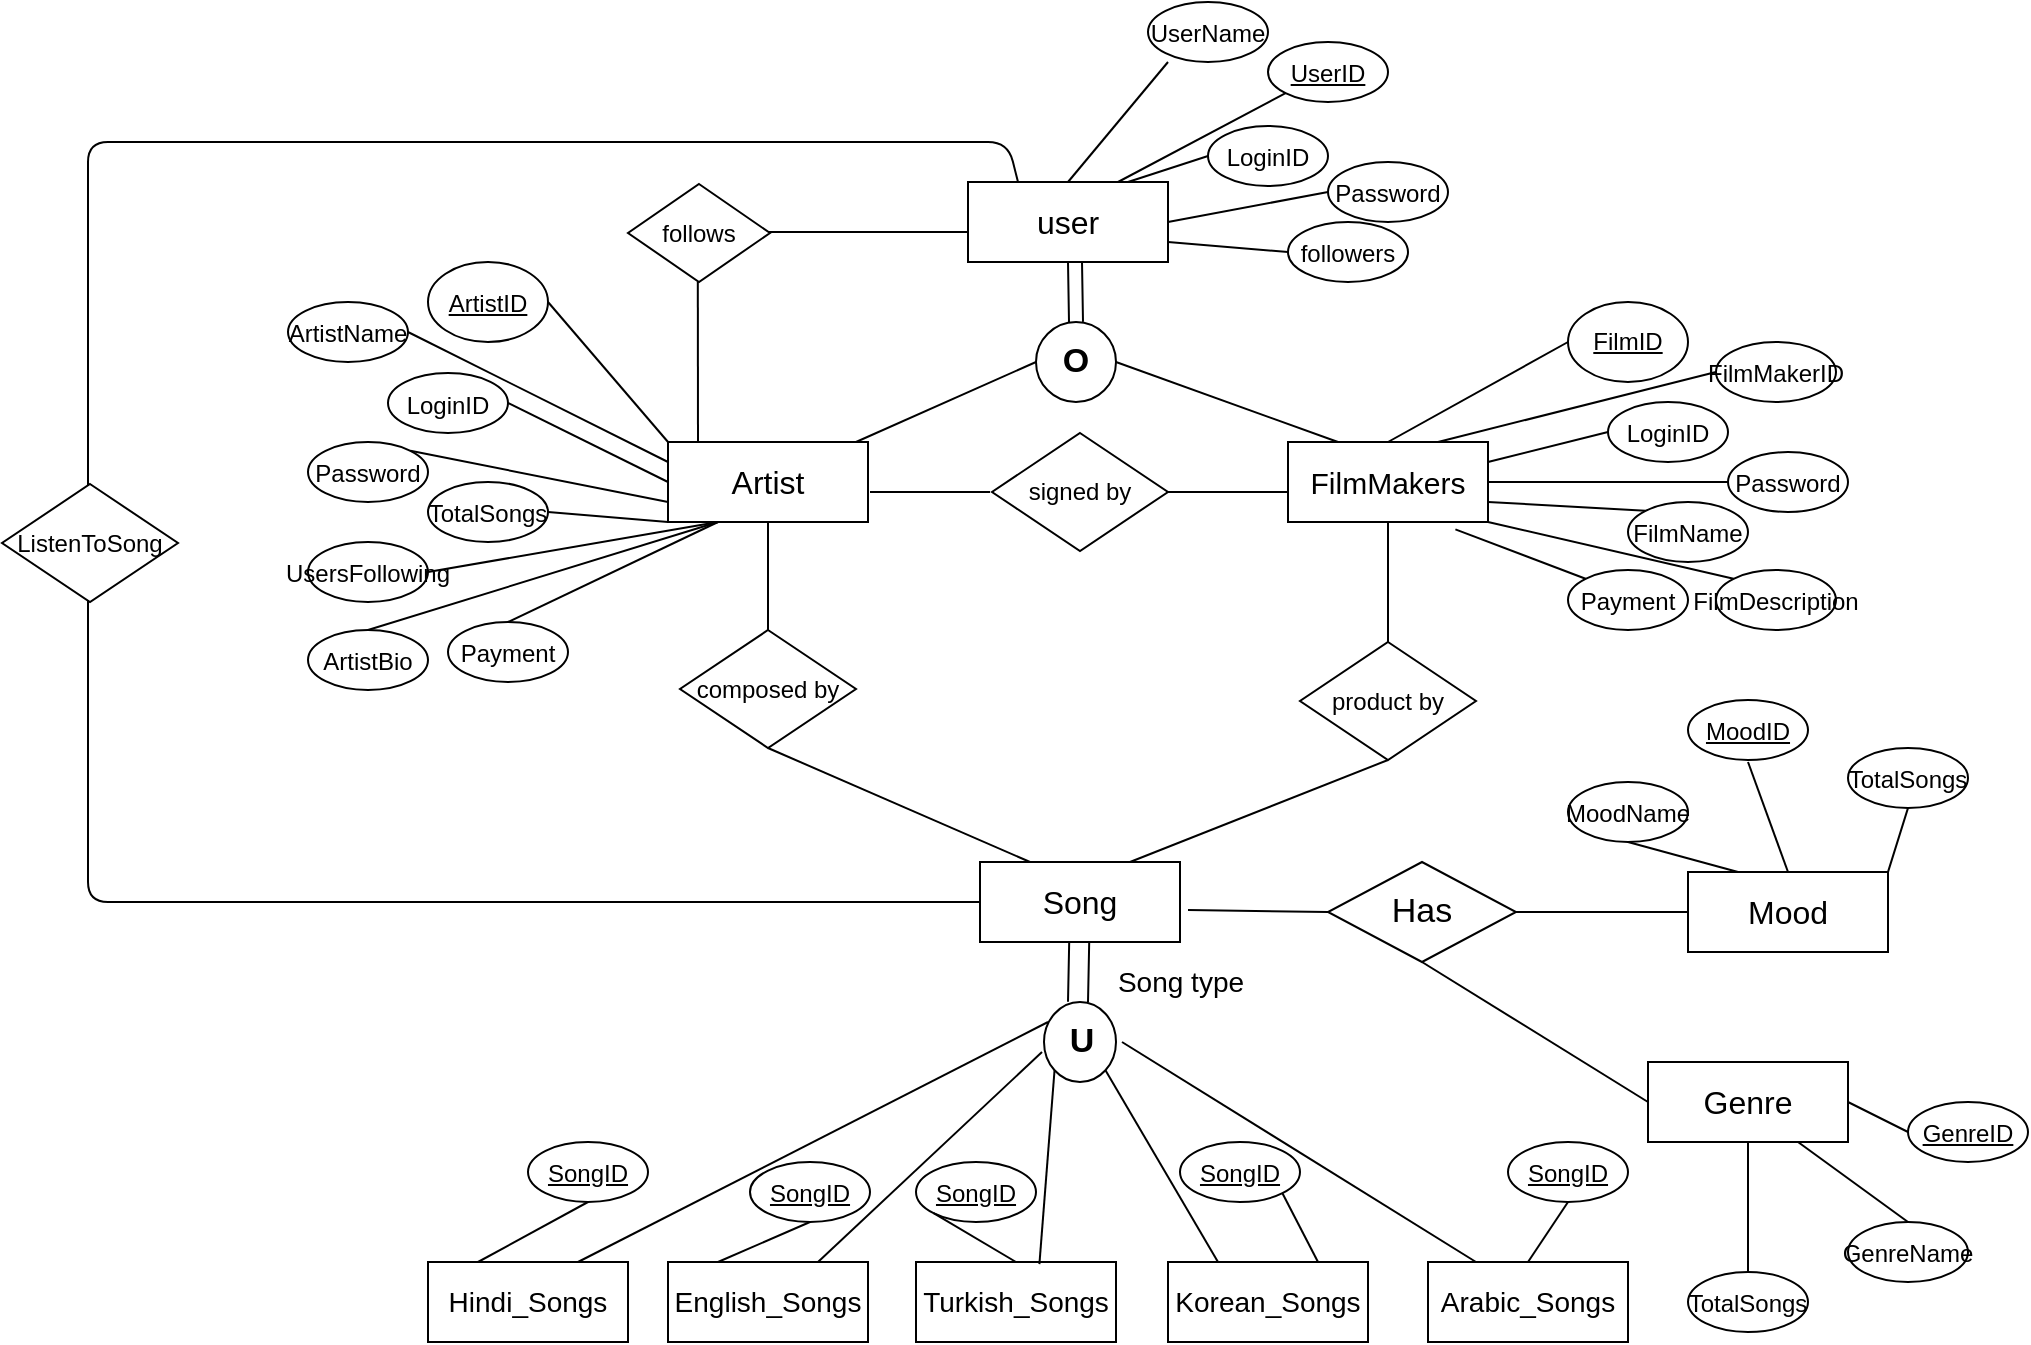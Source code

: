 <mxfile version="14.5.10" type="github">
  <diagram id="QgYptBNZTKJ4Chk5L_ai" name="Page-1">
    <mxGraphModel dx="2173" dy="2088" grid="1" gridSize="10" guides="1" tooltips="1" connect="1" arrows="1" fold="1" page="1" pageScale="1" pageWidth="827" pageHeight="1169" math="0" shadow="0">
      <root>
        <mxCell id="0" />
        <mxCell id="1" parent="0" />
        <mxCell id="0sxTZYZ9TAEr3WeOtwBN-1" value="&lt;font style=&quot;font-size: 16px&quot;&gt;user&lt;/font&gt;" style="whiteSpace=wrap;html=1;align=center;" parent="1" vertex="1">
          <mxGeometry x="290" y="20" width="100" height="40" as="geometry" />
        </mxCell>
        <mxCell id="0sxTZYZ9TAEr3WeOtwBN-2" value="follows" style="shape=rhombus;perimeter=rhombusPerimeter;whiteSpace=wrap;html=1;align=center;" parent="1" vertex="1">
          <mxGeometry x="120" y="21" width="71" height="49" as="geometry" />
        </mxCell>
        <mxCell id="0sxTZYZ9TAEr3WeOtwBN-6" value="&lt;font style=&quot;font-size: 14px&quot;&gt;Hindi_Songs&lt;/font&gt;" style="whiteSpace=wrap;html=1;align=center;" parent="1" vertex="1">
          <mxGeometry x="20" y="560" width="100" height="40" as="geometry" />
        </mxCell>
        <mxCell id="0sxTZYZ9TAEr3WeOtwBN-7" value="&lt;font style=&quot;font-size: 15px&quot;&gt;FilmMakers&lt;/font&gt;" style="whiteSpace=wrap;html=1;align=center;" parent="1" vertex="1">
          <mxGeometry x="450" y="150" width="100" height="40" as="geometry" />
        </mxCell>
        <mxCell id="0sxTZYZ9TAEr3WeOtwBN-8" value="&lt;font style=&quot;font-size: 16px&quot;&gt;Artist&lt;/font&gt;" style="whiteSpace=wrap;html=1;align=center;" parent="1" vertex="1">
          <mxGeometry x="140" y="150" width="100" height="40" as="geometry" />
        </mxCell>
        <mxCell id="0sxTZYZ9TAEr3WeOtwBN-9" value="&lt;font style=&quot;font-size: 14px&quot;&gt;English_Songs&lt;/font&gt;" style="whiteSpace=wrap;html=1;align=center;" parent="1" vertex="1">
          <mxGeometry x="140" y="560" width="100" height="40" as="geometry" />
        </mxCell>
        <mxCell id="0sxTZYZ9TAEr3WeOtwBN-10" value="&lt;font style=&quot;font-size: 14px&quot;&gt;Arabic_Songs&lt;/font&gt;" style="whiteSpace=wrap;html=1;align=center;" parent="1" vertex="1">
          <mxGeometry x="520" y="560" width="100" height="40" as="geometry" />
        </mxCell>
        <mxCell id="0sxTZYZ9TAEr3WeOtwBN-11" value="&lt;font style=&quot;font-size: 14px&quot;&gt;Turkish_Songs&lt;/font&gt;" style="whiteSpace=wrap;html=1;align=center;" parent="1" vertex="1">
          <mxGeometry x="264" y="560" width="100" height="40" as="geometry" />
        </mxCell>
        <mxCell id="0sxTZYZ9TAEr3WeOtwBN-12" value="&lt;font style=&quot;font-size: 14px&quot;&gt;Korean_Songs&lt;/font&gt;" style="whiteSpace=wrap;html=1;align=center;" parent="1" vertex="1">
          <mxGeometry x="390" y="560" width="100" height="40" as="geometry" />
        </mxCell>
        <mxCell id="0sxTZYZ9TAEr3WeOtwBN-13" value="" style="verticalLabelPosition=bottom;verticalAlign=top;html=1;shape=mxgraph.flowchart.on-page_reference;" parent="1" vertex="1">
          <mxGeometry x="324" y="90" width="40" height="40" as="geometry" />
        </mxCell>
        <mxCell id="0sxTZYZ9TAEr3WeOtwBN-14" value="" style="shape=link;html=1;rounded=0;width=7;" parent="1" edge="1">
          <mxGeometry relative="1" as="geometry">
            <mxPoint x="343.5" y="60" as="sourcePoint" />
            <mxPoint x="344" y="90" as="targetPoint" />
          </mxGeometry>
        </mxCell>
        <mxCell id="0sxTZYZ9TAEr3WeOtwBN-15" value="" style="resizable=0;html=1;align=right;verticalAlign=bottom;" parent="0sxTZYZ9TAEr3WeOtwBN-14" connectable="0" vertex="1">
          <mxGeometry x="1" relative="1" as="geometry" />
        </mxCell>
        <mxCell id="0sxTZYZ9TAEr3WeOtwBN-22" value="" style="endArrow=none;html=1;rounded=0;" parent="1" edge="1">
          <mxGeometry relative="1" as="geometry">
            <mxPoint x="234" y="150" as="sourcePoint" />
            <mxPoint x="324" y="110" as="targetPoint" />
          </mxGeometry>
        </mxCell>
        <mxCell id="0sxTZYZ9TAEr3WeOtwBN-23" value="" style="endArrow=none;html=1;rounded=0;exitX=0.25;exitY=0;exitDx=0;exitDy=0;" parent="1" source="0sxTZYZ9TAEr3WeOtwBN-7" edge="1">
          <mxGeometry relative="1" as="geometry">
            <mxPoint x="440" y="170" as="sourcePoint" />
            <mxPoint x="364" y="110" as="targetPoint" />
          </mxGeometry>
        </mxCell>
        <mxCell id="0sxTZYZ9TAEr3WeOtwBN-24" value="O" style="text;html=1;strokeColor=none;fillColor=none;align=center;verticalAlign=middle;whiteSpace=wrap;rounded=0;fontStyle=1;fontSize=17;" parent="1" vertex="1">
          <mxGeometry x="324" y="100" width="40" height="20" as="geometry" />
        </mxCell>
        <mxCell id="0sxTZYZ9TAEr3WeOtwBN-26" value="&lt;font style=&quot;font-size: 12px&quot;&gt;UsersFollowing&lt;/font&gt;" style="ellipse;whiteSpace=wrap;html=1;align=center;fontSize=17;" parent="1" vertex="1">
          <mxGeometry x="-40" y="200" width="60" height="30" as="geometry" />
        </mxCell>
        <mxCell id="0sxTZYZ9TAEr3WeOtwBN-27" value="&lt;font style=&quot;font-size: 12px&quot;&gt;followers&lt;/font&gt;" style="ellipse;whiteSpace=wrap;html=1;align=center;fontSize=17;" parent="1" vertex="1">
          <mxGeometry x="450" y="40" width="60" height="30" as="geometry" />
        </mxCell>
        <mxCell id="0sxTZYZ9TAEr3WeOtwBN-28" value="&lt;font style=&quot;font-size: 12px&quot;&gt;Password&lt;/font&gt;" style="ellipse;whiteSpace=wrap;html=1;align=center;fontSize=17;" parent="1" vertex="1">
          <mxGeometry x="470" y="10" width="60" height="30" as="geometry" />
        </mxCell>
        <mxCell id="0sxTZYZ9TAEr3WeOtwBN-29" value="&lt;font style=&quot;font-size: 12px&quot;&gt;LoginID&lt;/font&gt;" style="ellipse;whiteSpace=wrap;html=1;align=center;fontSize=17;" parent="1" vertex="1">
          <mxGeometry x="410" y="-8" width="60" height="30" as="geometry" />
        </mxCell>
        <mxCell id="0sxTZYZ9TAEr3WeOtwBN-30" value="&lt;font style=&quot;font-size: 12px&quot;&gt;UserName&lt;/font&gt;" style="ellipse;whiteSpace=wrap;html=1;align=center;fontSize=17;" parent="1" vertex="1">
          <mxGeometry x="380" y="-70" width="60" height="30" as="geometry" />
        </mxCell>
        <mxCell id="0sxTZYZ9TAEr3WeOtwBN-31" value="&lt;font style=&quot;font-size: 12px&quot;&gt;UserID&lt;/font&gt;" style="ellipse;whiteSpace=wrap;html=1;align=center;fontStyle=4;fontSize=17;" parent="1" vertex="1">
          <mxGeometry x="440" y="-50" width="60" height="30" as="geometry" />
        </mxCell>
        <mxCell id="0sxTZYZ9TAEr3WeOtwBN-33" value="&lt;font style=&quot;font-size: 12px&quot;&gt;TotalSongs&lt;/font&gt;" style="ellipse;whiteSpace=wrap;html=1;align=center;fontSize=17;" parent="1" vertex="1">
          <mxGeometry x="20" y="170" width="60" height="30" as="geometry" />
        </mxCell>
        <mxCell id="0sxTZYZ9TAEr3WeOtwBN-34" value="&lt;font style=&quot;font-size: 12px&quot;&gt;Password&lt;/font&gt;" style="ellipse;whiteSpace=wrap;html=1;align=center;fontSize=17;" parent="1" vertex="1">
          <mxGeometry x="-40" y="150" width="60" height="30" as="geometry" />
        </mxCell>
        <mxCell id="0sxTZYZ9TAEr3WeOtwBN-35" value="&lt;font style=&quot;font-size: 12px&quot;&gt;LoginID&lt;/font&gt;" style="ellipse;whiteSpace=wrap;html=1;align=center;fontSize=17;" parent="1" vertex="1">
          <mxGeometry y="115.5" width="60" height="30" as="geometry" />
        </mxCell>
        <mxCell id="0sxTZYZ9TAEr3WeOtwBN-36" value="&lt;font style=&quot;font-size: 12px&quot;&gt;ArtistName&lt;/font&gt;" style="ellipse;whiteSpace=wrap;html=1;align=center;fontSize=17;" parent="1" vertex="1">
          <mxGeometry x="-50" y="80" width="60" height="30" as="geometry" />
        </mxCell>
        <mxCell id="0sxTZYZ9TAEr3WeOtwBN-37" value="&lt;font style=&quot;font-size: 12px&quot;&gt;ArtistID&lt;/font&gt;" style="ellipse;whiteSpace=wrap;html=1;align=center;fontStyle=4;fontSize=17;" parent="1" vertex="1">
          <mxGeometry x="20" y="60" width="60" height="40" as="geometry" />
        </mxCell>
        <mxCell id="0sxTZYZ9TAEr3WeOtwBN-38" value="&lt;font style=&quot;font-size: 12px&quot;&gt;FilmDescription&lt;/font&gt;" style="ellipse;whiteSpace=wrap;html=1;align=center;fontSize=17;" parent="1" vertex="1">
          <mxGeometry x="664" y="214" width="60" height="30" as="geometry" />
        </mxCell>
        <mxCell id="0sxTZYZ9TAEr3WeOtwBN-39" value="&lt;font style=&quot;font-size: 12px&quot;&gt;FilmName&lt;/font&gt;" style="ellipse;whiteSpace=wrap;html=1;align=center;fontSize=17;" parent="1" vertex="1">
          <mxGeometry x="620" y="180" width="60" height="30" as="geometry" />
        </mxCell>
        <mxCell id="0sxTZYZ9TAEr3WeOtwBN-40" value="&lt;font style=&quot;font-size: 12px&quot;&gt;Password&lt;/font&gt;" style="ellipse;whiteSpace=wrap;html=1;align=center;fontSize=17;" parent="1" vertex="1">
          <mxGeometry x="670" y="155" width="60" height="30" as="geometry" />
        </mxCell>
        <mxCell id="0sxTZYZ9TAEr3WeOtwBN-41" value="&lt;font style=&quot;font-size: 12px&quot;&gt;LoginID&lt;/font&gt;" style="ellipse;whiteSpace=wrap;html=1;align=center;fontSize=17;" parent="1" vertex="1">
          <mxGeometry x="610" y="130" width="60" height="30" as="geometry" />
        </mxCell>
        <mxCell id="0sxTZYZ9TAEr3WeOtwBN-42" value="&lt;font style=&quot;font-size: 12px&quot;&gt;FilmMakerID&lt;/font&gt;" style="ellipse;whiteSpace=wrap;html=1;align=center;fontSize=17;" parent="1" vertex="1">
          <mxGeometry x="664" y="100" width="60" height="30" as="geometry" />
        </mxCell>
        <mxCell id="0sxTZYZ9TAEr3WeOtwBN-43" value="FilmID" style="ellipse;whiteSpace=wrap;html=1;align=center;fontStyle=4;fontSize=12;" parent="1" vertex="1">
          <mxGeometry x="590" y="80" width="60" height="40" as="geometry" />
        </mxCell>
        <mxCell id="0sxTZYZ9TAEr3WeOtwBN-45" value="" style="line;strokeWidth=1;rotatable=0;dashed=0;labelPosition=right;align=left;verticalAlign=middle;spacingTop=0;spacingLeft=6;points=[];portConstraint=eastwest;rounded=0;sketch=0;" parent="1" vertex="1">
          <mxGeometry x="190" y="40" width="100" height="10" as="geometry" />
        </mxCell>
        <mxCell id="0sxTZYZ9TAEr3WeOtwBN-48" value="" style="endArrow=none;html=1;rounded=0;" parent="1" edge="1">
          <mxGeometry relative="1" as="geometry">
            <mxPoint x="155" y="150" as="sourcePoint" />
            <mxPoint x="154.91" y="70" as="targetPoint" />
          </mxGeometry>
        </mxCell>
        <mxCell id="0sxTZYZ9TAEr3WeOtwBN-49" value="signed by&lt;br/&gt;" style="shape=rhombus;perimeter=rhombusPerimeter;whiteSpace=wrap;html=1;align=center;rounded=0;sketch=0;" parent="1" vertex="1">
          <mxGeometry x="302" y="145.5" width="88" height="59" as="geometry" />
        </mxCell>
        <mxCell id="0sxTZYZ9TAEr3WeOtwBN-50" value="" style="line;strokeWidth=1;rotatable=0;dashed=0;labelPosition=right;align=left;verticalAlign=middle;spacingTop=0;spacingLeft=6;points=[];portConstraint=eastwest;rounded=0;sketch=0;" parent="1" vertex="1">
          <mxGeometry x="390" y="170" width="60" height="10" as="geometry" />
        </mxCell>
        <mxCell id="0sxTZYZ9TAEr3WeOtwBN-51" value="" style="line;strokeWidth=1;rotatable=0;dashed=0;labelPosition=right;align=left;verticalAlign=middle;spacingTop=0;spacingLeft=6;points=[];portConstraint=eastwest;rounded=0;sketch=0;" parent="1" vertex="1">
          <mxGeometry x="241" y="170" width="60" height="10" as="geometry" />
        </mxCell>
        <mxCell id="0sxTZYZ9TAEr3WeOtwBN-52" value="composed by&lt;br/&gt;" style="shape=rhombus;perimeter=rhombusPerimeter;whiteSpace=wrap;html=1;align=center;rounded=0;sketch=0;" parent="1" vertex="1">
          <mxGeometry x="146" y="244" width="88" height="59" as="geometry" />
        </mxCell>
        <mxCell id="0sxTZYZ9TAEr3WeOtwBN-53" value="product by&lt;br/&gt;" style="shape=rhombus;perimeter=rhombusPerimeter;whiteSpace=wrap;html=1;align=center;rounded=0;sketch=0;" parent="1" vertex="1">
          <mxGeometry x="456" y="250" width="88" height="59" as="geometry" />
        </mxCell>
        <mxCell id="0sxTZYZ9TAEr3WeOtwBN-54" value="&lt;font style=&quot;font-size: 16px&quot;&gt;Song&lt;/font&gt;" style="whiteSpace=wrap;html=1;align=center;" parent="1" vertex="1">
          <mxGeometry x="296" y="360" width="100" height="40" as="geometry" />
        </mxCell>
        <mxCell id="0sxTZYZ9TAEr3WeOtwBN-55" value="" style="endArrow=none;html=1;rounded=0;exitX=0.5;exitY=1;exitDx=0;exitDy=0;entryX=0.75;entryY=0;entryDx=0;entryDy=0;" parent="1" source="0sxTZYZ9TAEr3WeOtwBN-53" target="0sxTZYZ9TAEr3WeOtwBN-54" edge="1">
          <mxGeometry relative="1" as="geometry">
            <mxPoint x="501" y="369" as="sourcePoint" />
            <mxPoint x="400" y="360" as="targetPoint" />
          </mxGeometry>
        </mxCell>
        <mxCell id="0sxTZYZ9TAEr3WeOtwBN-57" value="" style="endArrow=none;html=1;rounded=0;exitX=0.25;exitY=0;exitDx=0;exitDy=0;entryX=0.5;entryY=1;entryDx=0;entryDy=0;" parent="1" source="0sxTZYZ9TAEr3WeOtwBN-54" target="0sxTZYZ9TAEr3WeOtwBN-52" edge="1">
          <mxGeometry relative="1" as="geometry">
            <mxPoint x="245" y="330" as="sourcePoint" />
            <mxPoint x="140" y="361" as="targetPoint" />
          </mxGeometry>
        </mxCell>
        <mxCell id="0sxTZYZ9TAEr3WeOtwBN-65" value="" style="shape=link;html=1;rounded=0;width=10;" parent="1" source="0sxTZYZ9TAEr3WeOtwBN-54" edge="1">
          <mxGeometry relative="1" as="geometry">
            <mxPoint x="345.41" y="390" as="sourcePoint" />
            <mxPoint x="345" y="430" as="targetPoint" />
          </mxGeometry>
        </mxCell>
        <mxCell id="0sxTZYZ9TAEr3WeOtwBN-66" value="" style="resizable=0;html=1;align=right;verticalAlign=bottom;" parent="0sxTZYZ9TAEr3WeOtwBN-65" connectable="0" vertex="1">
          <mxGeometry x="1" relative="1" as="geometry" />
        </mxCell>
        <mxCell id="0sxTZYZ9TAEr3WeOtwBN-67" value="" style="ellipse;whiteSpace=wrap;html=1;rounded=0;sketch=0;" parent="1" vertex="1">
          <mxGeometry x="328" y="430" width="36" height="40" as="geometry" />
        </mxCell>
        <mxCell id="0sxTZYZ9TAEr3WeOtwBN-69" value="&lt;font style=&quot;font-size: 17px&quot;&gt;&lt;b&gt;U&lt;/b&gt;&lt;/font&gt;" style="text;html=1;strokeColor=none;fillColor=none;align=center;verticalAlign=middle;whiteSpace=wrap;rounded=0;sketch=0;" parent="1" vertex="1">
          <mxGeometry x="327" y="440" width="40" height="20" as="geometry" />
        </mxCell>
        <mxCell id="0sxTZYZ9TAEr3WeOtwBN-70" value="" style="endArrow=none;html=1;exitX=0.75;exitY=0;exitDx=0;exitDy=0;entryX=0.075;entryY=0;entryDx=0;entryDy=0;entryPerimeter=0;" parent="1" source="0sxTZYZ9TAEr3WeOtwBN-6" target="0sxTZYZ9TAEr3WeOtwBN-69" edge="1">
          <mxGeometry width="50" height="50" relative="1" as="geometry">
            <mxPoint x="130" y="500" as="sourcePoint" />
            <mxPoint x="300" y="230" as="targetPoint" />
            <Array as="points" />
          </mxGeometry>
        </mxCell>
        <mxCell id="0sxTZYZ9TAEr3WeOtwBN-71" value="" style="endArrow=none;html=1;entryX=0;entryY=0.75;entryDx=0;entryDy=0;exitX=0.75;exitY=0;exitDx=0;exitDy=0;" parent="1" source="0sxTZYZ9TAEr3WeOtwBN-9" target="0sxTZYZ9TAEr3WeOtwBN-69" edge="1">
          <mxGeometry width="50" height="50" relative="1" as="geometry">
            <mxPoint x="184" y="560" as="sourcePoint" />
            <mxPoint x="234" y="510" as="targetPoint" />
            <Array as="points" />
          </mxGeometry>
        </mxCell>
        <mxCell id="0sxTZYZ9TAEr3WeOtwBN-72" value="" style="endArrow=none;html=1;entryX=0;entryY=1;entryDx=0;entryDy=0;exitX=0.617;exitY=0.026;exitDx=0;exitDy=0;exitPerimeter=0;" parent="1" source="0sxTZYZ9TAEr3WeOtwBN-11" target="0sxTZYZ9TAEr3WeOtwBN-67" edge="1">
          <mxGeometry width="50" height="50" relative="1" as="geometry">
            <mxPoint x="310" y="560" as="sourcePoint" />
            <mxPoint x="360" y="510" as="targetPoint" />
          </mxGeometry>
        </mxCell>
        <mxCell id="0sxTZYZ9TAEr3WeOtwBN-73" value="" style="endArrow=none;html=1;entryX=1;entryY=1;entryDx=0;entryDy=0;" parent="1" target="0sxTZYZ9TAEr3WeOtwBN-67" edge="1">
          <mxGeometry width="50" height="50" relative="1" as="geometry">
            <mxPoint x="415" y="560" as="sourcePoint" />
            <mxPoint x="465" y="510" as="targetPoint" />
          </mxGeometry>
        </mxCell>
        <mxCell id="0sxTZYZ9TAEr3WeOtwBN-74" value="" style="endArrow=none;html=1;entryX=1;entryY=0.5;entryDx=0;entryDy=0;" parent="1" target="0sxTZYZ9TAEr3WeOtwBN-69" edge="1">
          <mxGeometry width="50" height="50" relative="1" as="geometry">
            <mxPoint x="544" y="560" as="sourcePoint" />
            <mxPoint x="594" y="510" as="targetPoint" />
          </mxGeometry>
        </mxCell>
        <mxCell id="0sxTZYZ9TAEr3WeOtwBN-75" value="&lt;font style=&quot;font-size: 12px&quot;&gt;SongID&lt;/font&gt;" style="ellipse;whiteSpace=wrap;html=1;align=center;fontStyle=4;fontSize=17;" parent="1" vertex="1">
          <mxGeometry x="70" y="500" width="60" height="30" as="geometry" />
        </mxCell>
        <mxCell id="0sxTZYZ9TAEr3WeOtwBN-80" value="&lt;font style=&quot;font-size: 12px&quot;&gt;SongID&lt;/font&gt;" style="ellipse;whiteSpace=wrap;html=1;align=center;fontStyle=4;fontSize=17;" parent="1" vertex="1">
          <mxGeometry x="560" y="500" width="60" height="30" as="geometry" />
        </mxCell>
        <mxCell id="0sxTZYZ9TAEr3WeOtwBN-81" value="&lt;font style=&quot;font-size: 12px&quot;&gt;SongID&lt;/font&gt;" style="ellipse;whiteSpace=wrap;html=1;align=center;fontStyle=4;fontSize=17;" parent="1" vertex="1">
          <mxGeometry x="396" y="500" width="60" height="30" as="geometry" />
        </mxCell>
        <mxCell id="0sxTZYZ9TAEr3WeOtwBN-82" value="&lt;font style=&quot;font-size: 12px&quot;&gt;SongID&lt;/font&gt;" style="ellipse;whiteSpace=wrap;html=1;align=center;fontStyle=4;fontSize=17;" parent="1" vertex="1">
          <mxGeometry x="264" y="510" width="60" height="30" as="geometry" />
        </mxCell>
        <mxCell id="0sxTZYZ9TAEr3WeOtwBN-83" value="&lt;font style=&quot;font-size: 12px&quot;&gt;SongID&lt;/font&gt;" style="ellipse;whiteSpace=wrap;html=1;align=center;fontStyle=4;fontSize=17;" parent="1" vertex="1">
          <mxGeometry x="181" y="510" width="60" height="30" as="geometry" />
        </mxCell>
        <mxCell id="0sxTZYZ9TAEr3WeOtwBN-84" value="" style="endArrow=none;html=1;exitX=0.5;exitY=0;exitDx=0;exitDy=0;" parent="1" source="0sxTZYZ9TAEr3WeOtwBN-1" edge="1">
          <mxGeometry width="50" height="50" relative="1" as="geometry">
            <mxPoint x="340" y="10" as="sourcePoint" />
            <mxPoint x="390" y="-40" as="targetPoint" />
          </mxGeometry>
        </mxCell>
        <mxCell id="0sxTZYZ9TAEr3WeOtwBN-85" value="" style="endArrow=none;html=1;entryX=0;entryY=0.5;entryDx=0;entryDy=0;" parent="1" target="0sxTZYZ9TAEr3WeOtwBN-29" edge="1">
          <mxGeometry width="50" height="50" relative="1" as="geometry">
            <mxPoint x="370" y="20" as="sourcePoint" />
            <mxPoint x="400" y="-30" as="targetPoint" />
          </mxGeometry>
        </mxCell>
        <mxCell id="0sxTZYZ9TAEr3WeOtwBN-86" value="" style="endArrow=none;html=1;exitX=0.75;exitY=0;exitDx=0;exitDy=0;entryX=0;entryY=1;entryDx=0;entryDy=0;" parent="1" source="0sxTZYZ9TAEr3WeOtwBN-1" target="0sxTZYZ9TAEr3WeOtwBN-31" edge="1">
          <mxGeometry width="50" height="50" relative="1" as="geometry">
            <mxPoint x="430" y="22" as="sourcePoint" />
            <mxPoint x="480" y="-38" as="targetPoint" />
          </mxGeometry>
        </mxCell>
        <mxCell id="0sxTZYZ9TAEr3WeOtwBN-87" value="" style="endArrow=none;html=1;entryX=0;entryY=0.5;entryDx=0;entryDy=0;exitX=1;exitY=0.5;exitDx=0;exitDy=0;" parent="1" source="0sxTZYZ9TAEr3WeOtwBN-1" target="0sxTZYZ9TAEr3WeOtwBN-28" edge="1">
          <mxGeometry width="50" height="50" relative="1" as="geometry">
            <mxPoint x="405" y="62" as="sourcePoint" />
            <mxPoint x="455" y="12" as="targetPoint" />
          </mxGeometry>
        </mxCell>
        <mxCell id="0sxTZYZ9TAEr3WeOtwBN-88" value="" style="endArrow=none;html=1;exitX=1;exitY=0.75;exitDx=0;exitDy=0;entryX=0;entryY=0.5;entryDx=0;entryDy=0;" parent="1" source="0sxTZYZ9TAEr3WeOtwBN-1" target="0sxTZYZ9TAEr3WeOtwBN-27" edge="1">
          <mxGeometry width="50" height="50" relative="1" as="geometry">
            <mxPoint x="385" y="95" as="sourcePoint" />
            <mxPoint x="435" y="45" as="targetPoint" />
          </mxGeometry>
        </mxCell>
        <mxCell id="0sxTZYZ9TAEr3WeOtwBN-89" value="&lt;font style=&quot;font-size: 12px&quot;&gt;ArtistBio&lt;/font&gt;" style="ellipse;whiteSpace=wrap;html=1;align=center;fontSize=17;" parent="1" vertex="1">
          <mxGeometry x="-40" y="244" width="60" height="30" as="geometry" />
        </mxCell>
        <mxCell id="0sxTZYZ9TAEr3WeOtwBN-90" value="&lt;font style=&quot;font-size: 12px&quot;&gt;Payment&lt;/font&gt;" style="ellipse;whiteSpace=wrap;html=1;align=center;fontSize=17;" parent="1" vertex="1">
          <mxGeometry x="30" y="240" width="60" height="30" as="geometry" />
        </mxCell>
        <mxCell id="0sxTZYZ9TAEr3WeOtwBN-91" value="" style="endArrow=none;html=1;entryX=1;entryY=0.5;entryDx=0;entryDy=0;exitX=0;exitY=0;exitDx=0;exitDy=0;" parent="1" source="0sxTZYZ9TAEr3WeOtwBN-8" target="0sxTZYZ9TAEr3WeOtwBN-37" edge="1">
          <mxGeometry width="50" height="50" relative="1" as="geometry">
            <mxPoint x="140" y="240" as="sourcePoint" />
            <mxPoint x="190" y="190" as="targetPoint" />
          </mxGeometry>
        </mxCell>
        <mxCell id="0sxTZYZ9TAEr3WeOtwBN-92" value="" style="endArrow=none;html=1;entryX=1;entryY=0.5;entryDx=0;entryDy=0;exitX=0;exitY=0.25;exitDx=0;exitDy=0;" parent="1" source="0sxTZYZ9TAEr3WeOtwBN-8" target="0sxTZYZ9TAEr3WeOtwBN-36" edge="1">
          <mxGeometry width="50" height="50" relative="1" as="geometry">
            <mxPoint x="120" y="180" as="sourcePoint" />
            <mxPoint x="70" y="100" as="targetPoint" />
          </mxGeometry>
        </mxCell>
        <mxCell id="0sxTZYZ9TAEr3WeOtwBN-93" value="" style="endArrow=none;html=1;entryX=1;entryY=0.5;entryDx=0;entryDy=0;exitX=0;exitY=0.5;exitDx=0;exitDy=0;" parent="1" source="0sxTZYZ9TAEr3WeOtwBN-8" target="0sxTZYZ9TAEr3WeOtwBN-35" edge="1">
          <mxGeometry width="50" height="50" relative="1" as="geometry">
            <mxPoint x="150" y="170" as="sourcePoint" />
            <mxPoint x="20" y="105" as="targetPoint" />
          </mxGeometry>
        </mxCell>
        <mxCell id="0sxTZYZ9TAEr3WeOtwBN-94" value="" style="endArrow=none;html=1;entryX=1;entryY=0;entryDx=0;entryDy=0;" parent="1" target="0sxTZYZ9TAEr3WeOtwBN-34" edge="1">
          <mxGeometry width="50" height="50" relative="1" as="geometry">
            <mxPoint x="140" y="180" as="sourcePoint" />
            <mxPoint x="30" y="115" as="targetPoint" />
          </mxGeometry>
        </mxCell>
        <mxCell id="0sxTZYZ9TAEr3WeOtwBN-95" value="" style="endArrow=none;html=1;entryX=1;entryY=0.5;entryDx=0;entryDy=0;exitX=0;exitY=1;exitDx=0;exitDy=0;" parent="1" source="0sxTZYZ9TAEr3WeOtwBN-8" target="0sxTZYZ9TAEr3WeOtwBN-33" edge="1">
          <mxGeometry width="50" height="50" relative="1" as="geometry">
            <mxPoint x="170" y="190" as="sourcePoint" />
            <mxPoint x="40" y="125" as="targetPoint" />
          </mxGeometry>
        </mxCell>
        <mxCell id="0sxTZYZ9TAEr3WeOtwBN-96" value="" style="endArrow=none;html=1;entryX=1;entryY=0.5;entryDx=0;entryDy=0;exitX=0.25;exitY=1;exitDx=0;exitDy=0;" parent="1" source="0sxTZYZ9TAEr3WeOtwBN-8" target="0sxTZYZ9TAEr3WeOtwBN-26" edge="1">
          <mxGeometry width="50" height="50" relative="1" as="geometry">
            <mxPoint x="180" y="200" as="sourcePoint" />
            <mxPoint x="50" y="135" as="targetPoint" />
          </mxGeometry>
        </mxCell>
        <mxCell id="0sxTZYZ9TAEr3WeOtwBN-97" value="" style="endArrow=none;html=1;entryX=0.5;entryY=0;entryDx=0;entryDy=0;exitX=0.25;exitY=1;exitDx=0;exitDy=0;" parent="1" source="0sxTZYZ9TAEr3WeOtwBN-8" target="0sxTZYZ9TAEr3WeOtwBN-89" edge="1">
          <mxGeometry width="50" height="50" relative="1" as="geometry">
            <mxPoint x="175" y="200" as="sourcePoint" />
            <mxPoint x="30" y="225" as="targetPoint" />
          </mxGeometry>
        </mxCell>
        <mxCell id="0sxTZYZ9TAEr3WeOtwBN-98" value="" style="endArrow=none;html=1;entryX=0.5;entryY=0;entryDx=0;entryDy=0;exitX=0.25;exitY=1;exitDx=0;exitDy=0;" parent="1" source="0sxTZYZ9TAEr3WeOtwBN-8" target="0sxTZYZ9TAEr3WeOtwBN-90" edge="1">
          <mxGeometry width="50" height="50" relative="1" as="geometry">
            <mxPoint x="185" y="210" as="sourcePoint" />
            <mxPoint x="40" y="235" as="targetPoint" />
          </mxGeometry>
        </mxCell>
        <mxCell id="0sxTZYZ9TAEr3WeOtwBN-99" value="&lt;font style=&quot;font-size: 12px&quot;&gt;Payment&lt;/font&gt;" style="ellipse;whiteSpace=wrap;html=1;align=center;fontSize=17;" parent="1" vertex="1">
          <mxGeometry x="590" y="214" width="60" height="30" as="geometry" />
        </mxCell>
        <mxCell id="0sxTZYZ9TAEr3WeOtwBN-100" value="" style="endArrow=none;html=1;fontSize=12;exitX=0.5;exitY=0;exitDx=0;exitDy=0;" parent="1" source="0sxTZYZ9TAEr3WeOtwBN-7" edge="1">
          <mxGeometry width="50" height="50" relative="1" as="geometry">
            <mxPoint x="540" y="150" as="sourcePoint" />
            <mxPoint x="590" y="100" as="targetPoint" />
          </mxGeometry>
        </mxCell>
        <mxCell id="0sxTZYZ9TAEr3WeOtwBN-101" value="" style="endArrow=none;html=1;fontSize=12;exitX=0.75;exitY=0;exitDx=0;exitDy=0;entryX=0;entryY=0.5;entryDx=0;entryDy=0;" parent="1" source="0sxTZYZ9TAEr3WeOtwBN-7" target="0sxTZYZ9TAEr3WeOtwBN-42" edge="1">
          <mxGeometry width="50" height="50" relative="1" as="geometry">
            <mxPoint x="510" y="160" as="sourcePoint" />
            <mxPoint x="600" y="110" as="targetPoint" />
          </mxGeometry>
        </mxCell>
        <mxCell id="0sxTZYZ9TAEr3WeOtwBN-102" value="" style="endArrow=none;html=1;fontSize=12;entryX=0;entryY=0.5;entryDx=0;entryDy=0;" parent="1" target="0sxTZYZ9TAEr3WeOtwBN-41" edge="1">
          <mxGeometry width="50" height="50" relative="1" as="geometry">
            <mxPoint x="550" y="160" as="sourcePoint" />
            <mxPoint x="610" y="120" as="targetPoint" />
          </mxGeometry>
        </mxCell>
        <mxCell id="0sxTZYZ9TAEr3WeOtwBN-103" value="" style="endArrow=none;html=1;fontSize=12;exitX=1;exitY=0.5;exitDx=0;exitDy=0;entryX=0;entryY=0.5;entryDx=0;entryDy=0;" parent="1" source="0sxTZYZ9TAEr3WeOtwBN-7" target="0sxTZYZ9TAEr3WeOtwBN-40" edge="1">
          <mxGeometry width="50" height="50" relative="1" as="geometry">
            <mxPoint x="530" y="180" as="sourcePoint" />
            <mxPoint x="620" y="130" as="targetPoint" />
          </mxGeometry>
        </mxCell>
        <mxCell id="0sxTZYZ9TAEr3WeOtwBN-104" value="" style="endArrow=none;html=1;fontSize=12;exitX=1;exitY=0.75;exitDx=0;exitDy=0;entryX=0;entryY=0;entryDx=0;entryDy=0;" parent="1" source="0sxTZYZ9TAEr3WeOtwBN-7" target="0sxTZYZ9TAEr3WeOtwBN-39" edge="1">
          <mxGeometry width="50" height="50" relative="1" as="geometry">
            <mxPoint x="540" y="190" as="sourcePoint" />
            <mxPoint x="630" y="140" as="targetPoint" />
          </mxGeometry>
        </mxCell>
        <mxCell id="0sxTZYZ9TAEr3WeOtwBN-105" value="" style="endArrow=none;html=1;fontSize=12;exitX=1;exitY=1;exitDx=0;exitDy=0;entryX=0;entryY=0;entryDx=0;entryDy=0;" parent="1" source="0sxTZYZ9TAEr3WeOtwBN-7" target="0sxTZYZ9TAEr3WeOtwBN-38" edge="1">
          <mxGeometry width="50" height="50" relative="1" as="geometry">
            <mxPoint x="550" y="200" as="sourcePoint" />
            <mxPoint x="640" y="150" as="targetPoint" />
          </mxGeometry>
        </mxCell>
        <mxCell id="0sxTZYZ9TAEr3WeOtwBN-106" value="" style="endArrow=none;html=1;fontSize=12;entryX=0;entryY=0;entryDx=0;entryDy=0;exitX=0.837;exitY=1.092;exitDx=0;exitDy=0;exitPerimeter=0;" parent="1" source="0sxTZYZ9TAEr3WeOtwBN-7" target="0sxTZYZ9TAEr3WeOtwBN-99" edge="1">
          <mxGeometry width="50" height="50" relative="1" as="geometry">
            <mxPoint x="530" y="220" as="sourcePoint" />
            <mxPoint x="650" y="160" as="targetPoint" />
          </mxGeometry>
        </mxCell>
        <mxCell id="0sxTZYZ9TAEr3WeOtwBN-107" value="" style="endArrow=none;html=1;fontSize=12;exitX=0.5;exitY=0;exitDx=0;exitDy=0;entryX=0.5;entryY=1;entryDx=0;entryDy=0;" parent="1" source="0sxTZYZ9TAEr3WeOtwBN-53" target="0sxTZYZ9TAEr3WeOtwBN-7" edge="1">
          <mxGeometry width="50" height="50" relative="1" as="geometry">
            <mxPoint x="570" y="220" as="sourcePoint" />
            <mxPoint x="660" y="170" as="targetPoint" />
          </mxGeometry>
        </mxCell>
        <mxCell id="0sxTZYZ9TAEr3WeOtwBN-108" value="" style="endArrow=none;html=1;fontSize=12;exitX=0.5;exitY=0;exitDx=0;exitDy=0;entryX=0.5;entryY=1;entryDx=0;entryDy=0;" parent="1" source="0sxTZYZ9TAEr3WeOtwBN-52" target="0sxTZYZ9TAEr3WeOtwBN-8" edge="1">
          <mxGeometry width="50" height="50" relative="1" as="geometry">
            <mxPoint x="580" y="230" as="sourcePoint" />
            <mxPoint x="670" y="180" as="targetPoint" />
          </mxGeometry>
        </mxCell>
        <mxCell id="0sxTZYZ9TAEr3WeOtwBN-109" value="" style="endArrow=none;html=1;fontSize=12;entryX=0.25;entryY=0;entryDx=0;entryDy=0;exitX=0;exitY=0.5;exitDx=0;exitDy=0;" parent="1" source="0sxTZYZ9TAEr3WeOtwBN-54" target="0sxTZYZ9TAEr3WeOtwBN-1" edge="1">
          <mxGeometry width="50" height="50" relative="1" as="geometry">
            <mxPoint x="470" y="230" as="sourcePoint" />
            <mxPoint x="520" y="180" as="targetPoint" />
            <Array as="points">
              <mxPoint x="-150" y="380" />
              <mxPoint x="-150" y="250" />
              <mxPoint x="-150" />
              <mxPoint x="80" />
              <mxPoint x="200" />
              <mxPoint x="270" />
              <mxPoint x="310" />
            </Array>
          </mxGeometry>
        </mxCell>
        <mxCell id="0sxTZYZ9TAEr3WeOtwBN-110" value="ListenToSong" style="shape=rhombus;perimeter=rhombusPerimeter;whiteSpace=wrap;html=1;align=center;rounded=0;sketch=0;" parent="1" vertex="1">
          <mxGeometry x="-193" y="171" width="88" height="59" as="geometry" />
        </mxCell>
        <mxCell id="0sxTZYZ9TAEr3WeOtwBN-111" value="&lt;font style=&quot;font-size: 14px&quot;&gt;Song type&lt;/font&gt;" style="text;html=1;strokeColor=none;fillColor=none;align=center;verticalAlign=middle;whiteSpace=wrap;rounded=0;sketch=0;fontSize=12;" parent="1" vertex="1">
          <mxGeometry x="360" y="410" width="73" height="20" as="geometry" />
        </mxCell>
        <mxCell id="0sxTZYZ9TAEr3WeOtwBN-114" value="" style="endArrow=none;html=1;fontSize=12;entryX=0.5;entryY=1;entryDx=0;entryDy=0;exitX=0.5;exitY=0;exitDx=0;exitDy=0;" parent="1" source="0sxTZYZ9TAEr3WeOtwBN-10" target="0sxTZYZ9TAEr3WeOtwBN-80" edge="1">
          <mxGeometry width="50" height="50" relative="1" as="geometry">
            <mxPoint x="550" y="460" as="sourcePoint" />
            <mxPoint x="600" y="410" as="targetPoint" />
          </mxGeometry>
        </mxCell>
        <mxCell id="0sxTZYZ9TAEr3WeOtwBN-115" value="" style="endArrow=none;html=1;fontSize=12;entryX=1;entryY=1;entryDx=0;entryDy=0;exitX=0.75;exitY=0;exitDx=0;exitDy=0;" parent="1" source="0sxTZYZ9TAEr3WeOtwBN-12" target="0sxTZYZ9TAEr3WeOtwBN-81" edge="1">
          <mxGeometry width="50" height="50" relative="1" as="geometry">
            <mxPoint x="605" y="570" as="sourcePoint" />
            <mxPoint x="605.724" y="540.345" as="targetPoint" />
          </mxGeometry>
        </mxCell>
        <mxCell id="0sxTZYZ9TAEr3WeOtwBN-117" value="" style="endArrow=none;html=1;fontSize=12;entryX=0;entryY=1;entryDx=0;entryDy=0;exitX=0.5;exitY=0;exitDx=0;exitDy=0;" parent="1" source="0sxTZYZ9TAEr3WeOtwBN-11" target="0sxTZYZ9TAEr3WeOtwBN-82" edge="1">
          <mxGeometry width="50" height="50" relative="1" as="geometry">
            <mxPoint x="615" y="580" as="sourcePoint" />
            <mxPoint x="615.724" y="550.345" as="targetPoint" />
          </mxGeometry>
        </mxCell>
        <mxCell id="0sxTZYZ9TAEr3WeOtwBN-118" value="" style="endArrow=none;html=1;fontSize=12;entryX=0.5;entryY=1;entryDx=0;entryDy=0;exitX=0.25;exitY=0;exitDx=0;exitDy=0;" parent="1" source="0sxTZYZ9TAEr3WeOtwBN-9" target="0sxTZYZ9TAEr3WeOtwBN-83" edge="1">
          <mxGeometry width="50" height="50" relative="1" as="geometry">
            <mxPoint x="625" y="590" as="sourcePoint" />
            <mxPoint x="625.724" y="560.345" as="targetPoint" />
          </mxGeometry>
        </mxCell>
        <mxCell id="0sxTZYZ9TAEr3WeOtwBN-119" value="" style="endArrow=none;html=1;fontSize=12;entryX=0.5;entryY=1;entryDx=0;entryDy=0;exitX=0.25;exitY=0;exitDx=0;exitDy=0;" parent="1" source="0sxTZYZ9TAEr3WeOtwBN-6" target="0sxTZYZ9TAEr3WeOtwBN-75" edge="1">
          <mxGeometry width="50" height="50" relative="1" as="geometry">
            <mxPoint x="635" y="600" as="sourcePoint" />
            <mxPoint x="635.724" y="570.345" as="targetPoint" />
          </mxGeometry>
        </mxCell>
        <mxCell id="0sxTZYZ9TAEr3WeOtwBN-120" value="&lt;font style=&quot;font-size: 17px&quot;&gt;Has&lt;/font&gt;" style="shape=rhombus;perimeter=rhombusPerimeter;whiteSpace=wrap;html=1;align=center;rounded=0;sketch=0;fontSize=12;" parent="1" vertex="1">
          <mxGeometry x="470" y="360" width="94" height="50" as="geometry" />
        </mxCell>
        <mxCell id="VvCZH7E7l-zjrs6qnc7r-1" value="" style="endArrow=none;html=1;entryX=0;entryY=0.5;entryDx=0;entryDy=0;" edge="1" parent="1" target="0sxTZYZ9TAEr3WeOtwBN-120">
          <mxGeometry width="50" height="50" relative="1" as="geometry">
            <mxPoint x="400" y="384" as="sourcePoint" />
            <mxPoint x="420" y="430" as="targetPoint" />
          </mxGeometry>
        </mxCell>
        <mxCell id="VvCZH7E7l-zjrs6qnc7r-2" value="&lt;font style=&quot;font-size: 16px&quot;&gt;Mood&lt;/font&gt;" style="whiteSpace=wrap;html=1;align=center;" vertex="1" parent="1">
          <mxGeometry x="650" y="365" width="100" height="40" as="geometry" />
        </mxCell>
        <mxCell id="VvCZH7E7l-zjrs6qnc7r-3" value="&lt;font style=&quot;font-size: 16px&quot;&gt;Genre&lt;/font&gt;" style="whiteSpace=wrap;html=1;align=center;" vertex="1" parent="1">
          <mxGeometry x="630" y="460" width="100" height="40" as="geometry" />
        </mxCell>
        <mxCell id="VvCZH7E7l-zjrs6qnc7r-4" value="" style="endArrow=none;html=1;entryX=1;entryY=0.5;entryDx=0;entryDy=0;exitX=0;exitY=0.5;exitDx=0;exitDy=0;" edge="1" parent="1" source="VvCZH7E7l-zjrs6qnc7r-2" target="0sxTZYZ9TAEr3WeOtwBN-120">
          <mxGeometry width="50" height="50" relative="1" as="geometry">
            <mxPoint x="370" y="480" as="sourcePoint" />
            <mxPoint x="420" y="430" as="targetPoint" />
          </mxGeometry>
        </mxCell>
        <mxCell id="VvCZH7E7l-zjrs6qnc7r-6" value="" style="endArrow=none;html=1;entryX=0.5;entryY=1;entryDx=0;entryDy=0;exitX=0;exitY=0.5;exitDx=0;exitDy=0;" edge="1" parent="1" source="VvCZH7E7l-zjrs6qnc7r-3" target="0sxTZYZ9TAEr3WeOtwBN-120">
          <mxGeometry width="50" height="50" relative="1" as="geometry">
            <mxPoint x="640" y="440" as="sourcePoint" />
            <mxPoint x="420" y="430" as="targetPoint" />
          </mxGeometry>
        </mxCell>
        <mxCell id="VvCZH7E7l-zjrs6qnc7r-7" value="&lt;font style=&quot;font-size: 12px&quot;&gt;MoodID&lt;/font&gt;" style="ellipse;whiteSpace=wrap;html=1;align=center;fontSize=17;fontStyle=4" vertex="1" parent="1">
          <mxGeometry x="650" y="279" width="60" height="30" as="geometry" />
        </mxCell>
        <mxCell id="VvCZH7E7l-zjrs6qnc7r-8" value="&lt;font style=&quot;font-size: 12px&quot;&gt;TotalSongs&lt;/font&gt;" style="ellipse;whiteSpace=wrap;html=1;align=center;fontSize=17;" vertex="1" parent="1">
          <mxGeometry x="730" y="303" width="60" height="30" as="geometry" />
        </mxCell>
        <mxCell id="VvCZH7E7l-zjrs6qnc7r-9" value="&lt;font style=&quot;font-size: 12px&quot;&gt;MoodName&lt;/font&gt;" style="ellipse;whiteSpace=wrap;html=1;align=center;fontSize=17;" vertex="1" parent="1">
          <mxGeometry x="590" y="320" width="60" height="30" as="geometry" />
        </mxCell>
        <mxCell id="VvCZH7E7l-zjrs6qnc7r-10" value="&lt;font style=&quot;font-size: 12px&quot;&gt;TotalSongs&lt;/font&gt;" style="ellipse;whiteSpace=wrap;html=1;align=center;fontSize=17;" vertex="1" parent="1">
          <mxGeometry x="650" y="565" width="60" height="30" as="geometry" />
        </mxCell>
        <mxCell id="VvCZH7E7l-zjrs6qnc7r-11" value="&lt;font style=&quot;font-size: 12px&quot;&gt;GenreName&lt;/font&gt;" style="ellipse;whiteSpace=wrap;html=1;align=center;fontSize=17;" vertex="1" parent="1">
          <mxGeometry x="730" y="540" width="60" height="30" as="geometry" />
        </mxCell>
        <mxCell id="VvCZH7E7l-zjrs6qnc7r-12" value="&lt;font style=&quot;font-size: 12px&quot;&gt;&lt;u&gt;GenreID&lt;/u&gt;&lt;/font&gt;" style="ellipse;whiteSpace=wrap;html=1;align=center;fontSize=17;" vertex="1" parent="1">
          <mxGeometry x="760" y="480" width="60" height="30" as="geometry" />
        </mxCell>
        <mxCell id="VvCZH7E7l-zjrs6qnc7r-14" value="" style="endArrow=none;html=1;entryX=0.5;entryY=1;entryDx=0;entryDy=0;exitX=1;exitY=0;exitDx=0;exitDy=0;" edge="1" parent="1" source="VvCZH7E7l-zjrs6qnc7r-2" target="VvCZH7E7l-zjrs6qnc7r-8">
          <mxGeometry width="50" height="50" relative="1" as="geometry">
            <mxPoint x="370" y="480" as="sourcePoint" />
            <mxPoint x="420" y="430" as="targetPoint" />
          </mxGeometry>
        </mxCell>
        <mxCell id="VvCZH7E7l-zjrs6qnc7r-15" value="" style="endArrow=none;html=1;exitX=0.5;exitY=0;exitDx=0;exitDy=0;" edge="1" parent="1" source="VvCZH7E7l-zjrs6qnc7r-2">
          <mxGeometry width="50" height="50" relative="1" as="geometry">
            <mxPoint x="370" y="480" as="sourcePoint" />
            <mxPoint x="680" y="310" as="targetPoint" />
          </mxGeometry>
        </mxCell>
        <mxCell id="VvCZH7E7l-zjrs6qnc7r-16" value="" style="endArrow=none;html=1;entryX=0.5;entryY=1;entryDx=0;entryDy=0;exitX=0.25;exitY=0;exitDx=0;exitDy=0;" edge="1" parent="1" source="VvCZH7E7l-zjrs6qnc7r-2" target="VvCZH7E7l-zjrs6qnc7r-9">
          <mxGeometry width="50" height="50" relative="1" as="geometry">
            <mxPoint x="370" y="480" as="sourcePoint" />
            <mxPoint x="420" y="430" as="targetPoint" />
          </mxGeometry>
        </mxCell>
        <mxCell id="VvCZH7E7l-zjrs6qnc7r-17" value="" style="endArrow=none;html=1;entryX=0;entryY=0.5;entryDx=0;entryDy=0;exitX=1;exitY=0.5;exitDx=0;exitDy=0;" edge="1" parent="1" source="VvCZH7E7l-zjrs6qnc7r-3" target="VvCZH7E7l-zjrs6qnc7r-12">
          <mxGeometry width="50" height="50" relative="1" as="geometry">
            <mxPoint x="370" y="480" as="sourcePoint" />
            <mxPoint x="420" y="430" as="targetPoint" />
          </mxGeometry>
        </mxCell>
        <mxCell id="VvCZH7E7l-zjrs6qnc7r-18" value="" style="endArrow=none;html=1;entryX=0.5;entryY=0;entryDx=0;entryDy=0;exitX=0.75;exitY=1;exitDx=0;exitDy=0;" edge="1" parent="1" source="VvCZH7E7l-zjrs6qnc7r-3" target="VvCZH7E7l-zjrs6qnc7r-11">
          <mxGeometry width="50" height="50" relative="1" as="geometry">
            <mxPoint x="370" y="480" as="sourcePoint" />
            <mxPoint x="420" y="430" as="targetPoint" />
          </mxGeometry>
        </mxCell>
        <mxCell id="VvCZH7E7l-zjrs6qnc7r-19" value="" style="endArrow=none;html=1;entryX=0.5;entryY=0;entryDx=0;entryDy=0;exitX=0.5;exitY=1;exitDx=0;exitDy=0;" edge="1" parent="1" source="VvCZH7E7l-zjrs6qnc7r-3" target="VvCZH7E7l-zjrs6qnc7r-10">
          <mxGeometry width="50" height="50" relative="1" as="geometry">
            <mxPoint x="370" y="480" as="sourcePoint" />
            <mxPoint x="420" y="430" as="targetPoint" />
          </mxGeometry>
        </mxCell>
      </root>
    </mxGraphModel>
  </diagram>
</mxfile>
